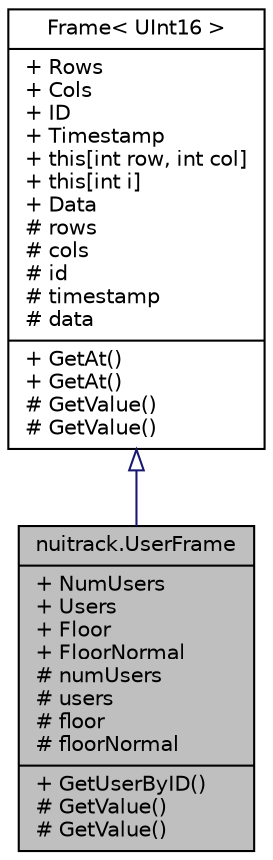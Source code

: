 digraph "nuitrack.UserFrame"
{
  edge [fontname="Helvetica",fontsize="10",labelfontname="Helvetica",labelfontsize="10"];
  node [fontname="Helvetica",fontsize="10",shape=record];
  Node1 [label="{nuitrack.UserFrame\n|+ NumUsers\l+ Users\l+ Floor\l+ FloorNormal\l# numUsers\l# users\l# floor\l# floorNormal\l|+ GetUserByID()\l# GetValue()\l# GetValue()\l}",height=0.2,width=0.4,color="black", fillcolor="grey75", style="filled" fontcolor="black"];
  Node2 -> Node1 [dir="back",color="midnightblue",fontsize="10",style="solid",arrowtail="onormal",fontname="Helvetica"];
  Node2 [label="{Frame\< UInt16 \>\n|+ Rows\l+ Cols\l+ ID\l+ Timestamp\l+ this[int row, int col]\l+ this[int i]\l+ Data\l# rows\l# cols\l# id\l# timestamp\l# data\l|+ GetAt()\l+ GetAt()\l# GetValue()\l# GetValue()\l}",height=0.2,width=0.4,color="black", fillcolor="white", style="filled",URL="$classnuitrack_1_1Frame_3_01T_01_4.html",tooltip="Represents a generalized frame. "];
}
